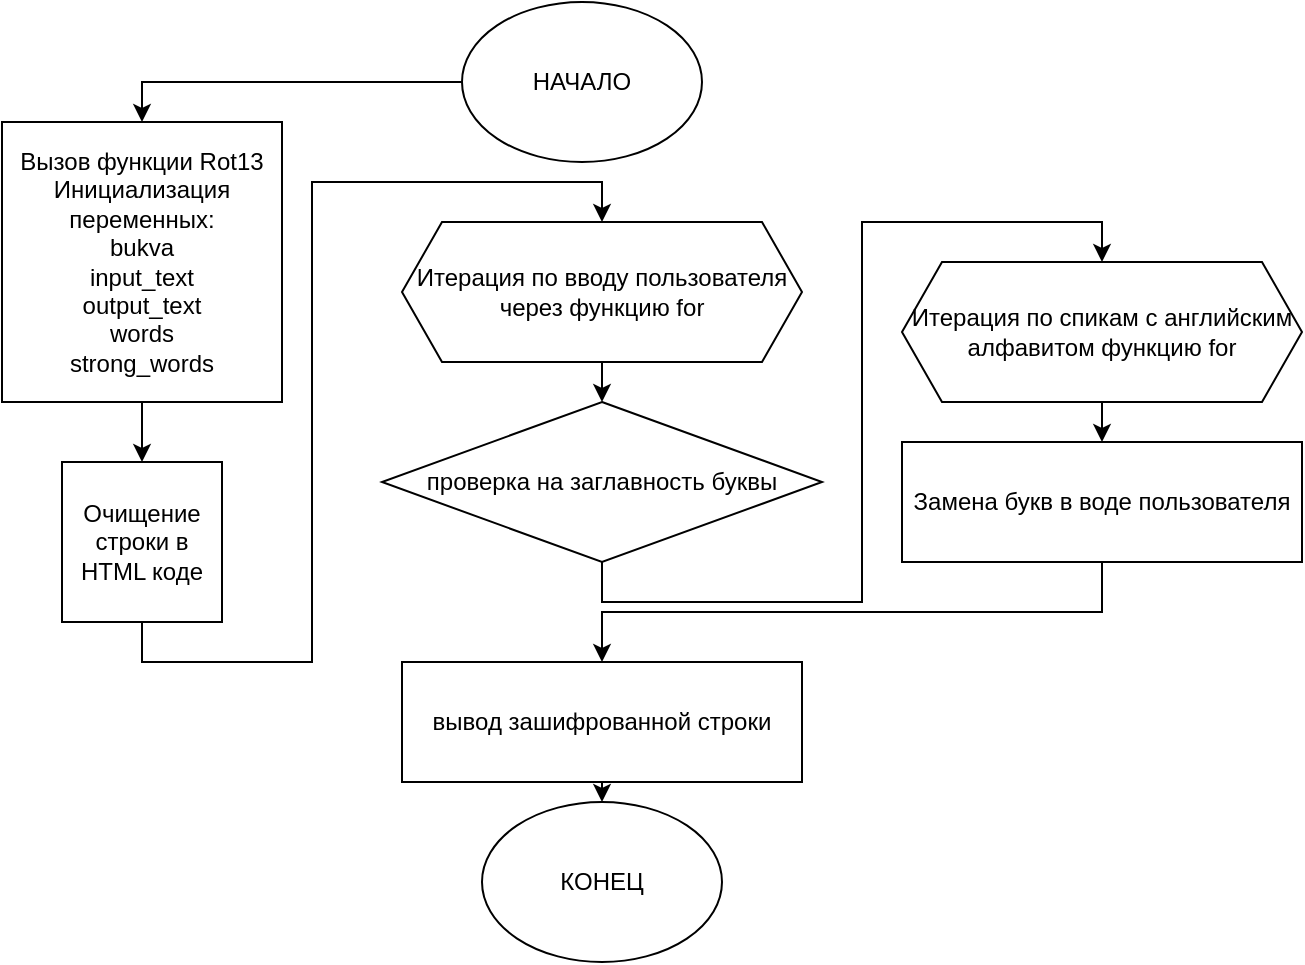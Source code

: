 <mxfile version="26.0.16">
  <diagram name="Страница — 1" id="lhmmR-7rvf7_0ENSjI8A">
    <mxGraphModel dx="1117" dy="539" grid="1" gridSize="10" guides="1" tooltips="1" connect="1" arrows="1" fold="1" page="1" pageScale="1" pageWidth="827" pageHeight="1169" math="0" shadow="0">
      <root>
        <mxCell id="0" />
        <mxCell id="1" parent="0" />
        <mxCell id="ayR2tUKpAY05O23Msr9H-14" style="edgeStyle=orthogonalEdgeStyle;rounded=0;orthogonalLoop=1;jettySize=auto;html=1;exitX=0;exitY=0.5;exitDx=0;exitDy=0;entryX=0.5;entryY=0;entryDx=0;entryDy=0;" edge="1" parent="1" source="ayR2tUKpAY05O23Msr9H-2" target="ayR2tUKpAY05O23Msr9H-3">
          <mxGeometry relative="1" as="geometry" />
        </mxCell>
        <mxCell id="ayR2tUKpAY05O23Msr9H-2" value="НАЧАЛО" style="ellipse;whiteSpace=wrap;html=1;" vertex="1" parent="1">
          <mxGeometry x="320" y="10" width="120" height="80" as="geometry" />
        </mxCell>
        <mxCell id="ayR2tUKpAY05O23Msr9H-10" style="edgeStyle=orthogonalEdgeStyle;rounded=0;orthogonalLoop=1;jettySize=auto;html=1;exitX=0.5;exitY=1;exitDx=0;exitDy=0;entryX=0.5;entryY=0;entryDx=0;entryDy=0;" edge="1" parent="1" source="ayR2tUKpAY05O23Msr9H-3" target="ayR2tUKpAY05O23Msr9H-9">
          <mxGeometry relative="1" as="geometry" />
        </mxCell>
        <mxCell id="ayR2tUKpAY05O23Msr9H-3" value="Вызов функции Rot13&lt;br&gt;Инициализация переменных:&lt;div&gt;bukva&lt;br&gt;input_text&lt;br&gt;output_text&lt;br&gt;words&lt;br&gt;strong_words&lt;/div&gt;" style="whiteSpace=wrap;html=1;aspect=fixed;" vertex="1" parent="1">
          <mxGeometry x="90" y="70" width="140" height="140" as="geometry" />
        </mxCell>
        <mxCell id="ayR2tUKpAY05O23Msr9H-12" style="edgeStyle=orthogonalEdgeStyle;rounded=0;orthogonalLoop=1;jettySize=auto;html=1;exitX=0.5;exitY=1;exitDx=0;exitDy=0;entryX=0.5;entryY=0;entryDx=0;entryDy=0;" edge="1" parent="1" source="ayR2tUKpAY05O23Msr9H-9" target="ayR2tUKpAY05O23Msr9H-11">
          <mxGeometry relative="1" as="geometry" />
        </mxCell>
        <mxCell id="ayR2tUKpAY05O23Msr9H-9" value="Очищение строки в HTML коде" style="whiteSpace=wrap;html=1;aspect=fixed;" vertex="1" parent="1">
          <mxGeometry x="120" y="240" width="80" height="80" as="geometry" />
        </mxCell>
        <mxCell id="ayR2tUKpAY05O23Msr9H-19" style="edgeStyle=orthogonalEdgeStyle;rounded=0;orthogonalLoop=1;jettySize=auto;html=1;exitX=0.5;exitY=1;exitDx=0;exitDy=0;entryX=0.5;entryY=0;entryDx=0;entryDy=0;" edge="1" parent="1" source="ayR2tUKpAY05O23Msr9H-11" target="ayR2tUKpAY05O23Msr9H-18">
          <mxGeometry relative="1" as="geometry" />
        </mxCell>
        <mxCell id="ayR2tUKpAY05O23Msr9H-11" value="Итерация по вводу пользователя через функцию for" style="shape=hexagon;perimeter=hexagonPerimeter2;whiteSpace=wrap;html=1;fixedSize=1;" vertex="1" parent="1">
          <mxGeometry x="290" y="120" width="200" height="70" as="geometry" />
        </mxCell>
        <mxCell id="ayR2tUKpAY05O23Msr9H-24" style="edgeStyle=orthogonalEdgeStyle;rounded=0;orthogonalLoop=1;jettySize=auto;html=1;exitX=0.5;exitY=1;exitDx=0;exitDy=0;entryX=0.5;entryY=0;entryDx=0;entryDy=0;" edge="1" parent="1" source="ayR2tUKpAY05O23Msr9H-18" target="ayR2tUKpAY05O23Msr9H-23">
          <mxGeometry relative="1" as="geometry" />
        </mxCell>
        <mxCell id="ayR2tUKpAY05O23Msr9H-18" value="проверка на заглавность буквы" style="rhombus;whiteSpace=wrap;html=1;" vertex="1" parent="1">
          <mxGeometry x="280" y="210" width="220" height="80" as="geometry" />
        </mxCell>
        <mxCell id="ayR2tUKpAY05O23Msr9H-28" style="edgeStyle=orthogonalEdgeStyle;rounded=0;orthogonalLoop=1;jettySize=auto;html=1;exitX=0.5;exitY=1;exitDx=0;exitDy=0;entryX=0.5;entryY=0;entryDx=0;entryDy=0;" edge="1" parent="1" source="ayR2tUKpAY05O23Msr9H-23" target="ayR2tUKpAY05O23Msr9H-27">
          <mxGeometry relative="1" as="geometry" />
        </mxCell>
        <mxCell id="ayR2tUKpAY05O23Msr9H-23" value="Итерация по спикам с английским алфавитом функцию for" style="shape=hexagon;perimeter=hexagonPerimeter2;whiteSpace=wrap;html=1;fixedSize=1;" vertex="1" parent="1">
          <mxGeometry x="540" y="140" width="200" height="70" as="geometry" />
        </mxCell>
        <mxCell id="ayR2tUKpAY05O23Msr9H-31" style="edgeStyle=orthogonalEdgeStyle;rounded=0;orthogonalLoop=1;jettySize=auto;html=1;exitX=0.5;exitY=1;exitDx=0;exitDy=0;entryX=0.5;entryY=0;entryDx=0;entryDy=0;" edge="1" parent="1" source="ayR2tUKpAY05O23Msr9H-27" target="ayR2tUKpAY05O23Msr9H-30">
          <mxGeometry relative="1" as="geometry" />
        </mxCell>
        <mxCell id="ayR2tUKpAY05O23Msr9H-27" value="Замена букв в воде пользователя" style="rounded=0;whiteSpace=wrap;html=1;" vertex="1" parent="1">
          <mxGeometry x="540" y="230" width="200" height="60" as="geometry" />
        </mxCell>
        <mxCell id="ayR2tUKpAY05O23Msr9H-33" style="edgeStyle=orthogonalEdgeStyle;rounded=0;orthogonalLoop=1;jettySize=auto;html=1;exitX=0.5;exitY=1;exitDx=0;exitDy=0;entryX=0.5;entryY=0;entryDx=0;entryDy=0;" edge="1" parent="1" source="ayR2tUKpAY05O23Msr9H-30" target="ayR2tUKpAY05O23Msr9H-32">
          <mxGeometry relative="1" as="geometry" />
        </mxCell>
        <mxCell id="ayR2tUKpAY05O23Msr9H-30" value="вывод зашифрованной строки" style="rounded=0;whiteSpace=wrap;html=1;" vertex="1" parent="1">
          <mxGeometry x="290" y="340" width="200" height="60" as="geometry" />
        </mxCell>
        <mxCell id="ayR2tUKpAY05O23Msr9H-32" value="КОНЕЦ" style="ellipse;whiteSpace=wrap;html=1;" vertex="1" parent="1">
          <mxGeometry x="330" y="410" width="120" height="80" as="geometry" />
        </mxCell>
      </root>
    </mxGraphModel>
  </diagram>
</mxfile>
